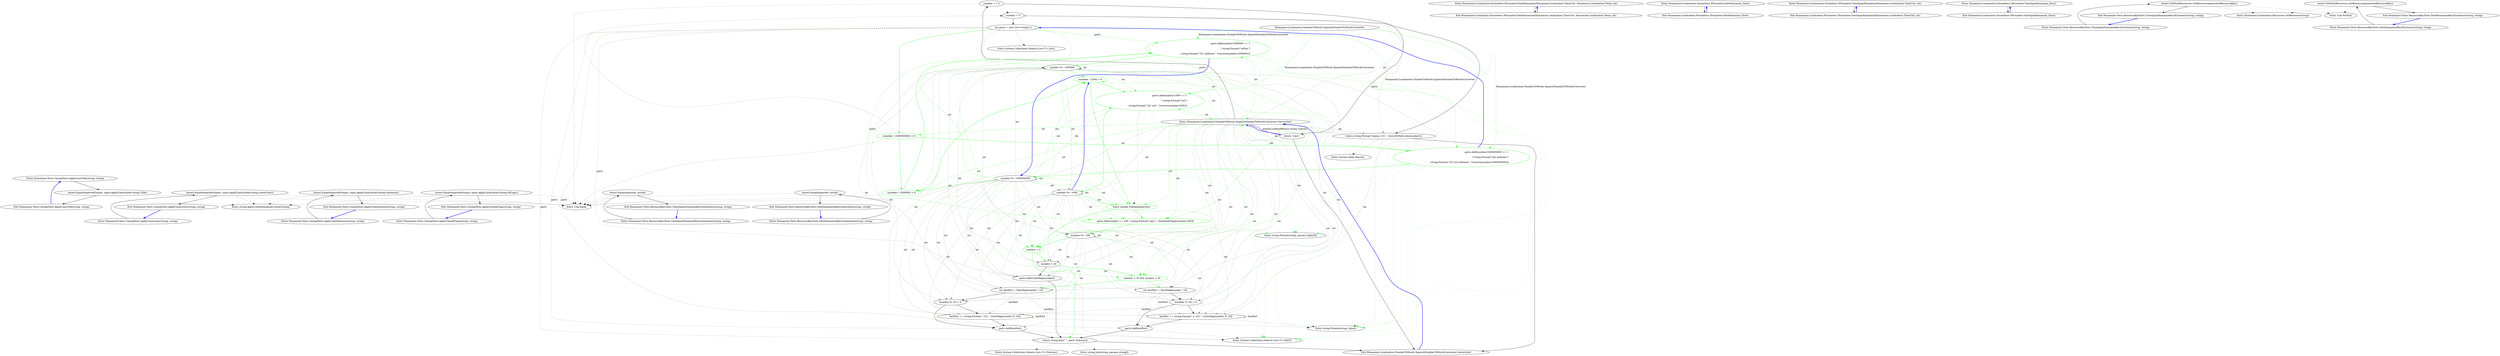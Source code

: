 digraph  {
n0 [label="Entry Humanizer.Tests.CasingTests.ApplyCaseTitle(string, string)", span="12-12", cluster="Humanizer.Tests.CasingTests.ApplyCaseTitle(string, string)"];
n1 [label="Assert.Equal(expectedOutput, input.ApplyCase(LetterCasing.Title))", span="14-14", cluster="Humanizer.Tests.CasingTests.ApplyCaseTitle(string, string)"];
n2 [label="Exit Humanizer.Tests.CasingTests.ApplyCaseTitle(string, string)", span="12-12", cluster="Humanizer.Tests.CasingTests.ApplyCaseTitle(string, string)"];
n3 [label="Entry string.ApplyCase(Humanizer.LetterCasing)", span="15-15", cluster="string.ApplyCase(Humanizer.LetterCasing)"];
n4 [label="Entry Unk.Equal", span="", cluster="Unk.Equal"];
n5 [label="Entry Humanizer.Tests.CasingTests.ApplyCaseLower(string, string)", span="22-22", cluster="Humanizer.Tests.CasingTests.ApplyCaseLower(string, string)"];
n6 [label="Assert.Equal(expectedOutput, input.ApplyCase(LetterCasing.LowerCase))", span="24-24", cluster="Humanizer.Tests.CasingTests.ApplyCaseLower(string, string)"];
n7 [label="Exit Humanizer.Tests.CasingTests.ApplyCaseLower(string, string)", span="22-22", cluster="Humanizer.Tests.CasingTests.ApplyCaseLower(string, string)"];
n8 [label="Entry Humanizer.Tests.CasingTests.ApplyCaseSentence(string, string)", span="31-31", cluster="Humanizer.Tests.CasingTests.ApplyCaseSentence(string, string)"];
n9 [label="Assert.Equal(expectedOutput, input.ApplyCase(LetterCasing.Sentence))", span="33-33", cluster="Humanizer.Tests.CasingTests.ApplyCaseSentence(string, string)"];
n10 [label="Exit Humanizer.Tests.CasingTests.ApplyCaseSentence(string, string)", span="31-31", cluster="Humanizer.Tests.CasingTests.ApplyCaseSentence(string, string)"];
n11 [label="Entry Humanizer.Tests.CasingTests.ApplyCaseAllCaps(string, string)", span="40-40", cluster="Humanizer.Tests.CasingTests.ApplyCaseAllCaps(string, string)"];
n12 [label="Assert.Equal(expectedOutput, input.ApplyCase(LetterCasing.AllCaps))", span="42-42", cluster="Humanizer.Tests.CasingTests.ApplyCaseAllCaps(string, string)"];
n13 [label="Exit Humanizer.Tests.CasingTests.ApplyCaseAllCaps(string, string)", span="40-40", cluster="Humanizer.Tests.CasingTests.ApplyCaseAllCaps(string, string)"];
m0_2 [label="Entry Humanizer.Localisation.Formatters.IFormatter.DateHumanize(Humanizer.Localisation.TimeUnit, Humanizer.Localisation.Tense, int)", span="10-10", cluster="Humanizer.Localisation.Formatters.IFormatter.DateHumanize(Humanizer.Localisation.TimeUnit, Humanizer.Localisation.Tense, int)", file="EnglishNumberToWordsConverter.cs"];
m0_3 [label="Exit Humanizer.Localisation.Formatters.IFormatter.DateHumanize(Humanizer.Localisation.TimeUnit, Humanizer.Localisation.Tense, int)", span="10-10", cluster="Humanizer.Localisation.Formatters.IFormatter.DateHumanize(Humanizer.Localisation.TimeUnit, Humanizer.Localisation.Tense, int)", file="EnglishNumberToWordsConverter.cs"];
m0_0 [label="Entry Humanizer.Localisation.Formatters.IFormatter.DateHumanize_Now()", span="9-9", cluster="Humanizer.Localisation.Formatters.IFormatter.DateHumanize_Now()", file="EnglishNumberToWordsConverter.cs"];
m0_1 [label="Exit Humanizer.Localisation.Formatters.IFormatter.DateHumanize_Now()", span="9-9", cluster="Humanizer.Localisation.Formatters.IFormatter.DateHumanize_Now()", file="EnglishNumberToWordsConverter.cs"];
m0_6 [label="Entry Humanizer.Localisation.Formatters.IFormatter.TimeSpanHumanize(Humanizer.Localisation.TimeUnit, int)", span="13-13", cluster="Humanizer.Localisation.Formatters.IFormatter.TimeSpanHumanize(Humanizer.Localisation.TimeUnit, int)", file="EnglishNumberToWordsConverter.cs"];
m0_7 [label="Exit Humanizer.Localisation.Formatters.IFormatter.TimeSpanHumanize(Humanizer.Localisation.TimeUnit, int)", span="13-13", cluster="Humanizer.Localisation.Formatters.IFormatter.TimeSpanHumanize(Humanizer.Localisation.TimeUnit, int)", file="EnglishNumberToWordsConverter.cs"];
m0_4 [label="Entry Humanizer.Localisation.Formatters.IFormatter.TimeSpanHumanize_Zero()", span="12-12", cluster="Humanizer.Localisation.Formatters.IFormatter.TimeSpanHumanize_Zero()", file="EnglishNumberToWordsConverter.cs"];
m0_5 [label="Exit Humanizer.Localisation.Formatters.IFormatter.TimeSpanHumanize_Zero()", span="12-12", cluster="Humanizer.Localisation.Formatters.IFormatter.TimeSpanHumanize_Zero()", file="EnglishNumberToWordsConverter.cs"];
m1_4 [label="Entry Humanizer.Tests.ResourceKeyTests.TimeSpanHumanizeKeysGeneration(string, string)", span="18-18", cluster="Humanizer.Tests.ResourceKeyTests.TimeSpanHumanizeKeysGeneration(string, string)", file="NumberToWordsTests.cs"];
m1_5 [label="Assert.Equal(expected, actual)", span="20-20", cluster="Humanizer.Tests.ResourceKeyTests.TimeSpanHumanizeKeysGeneration(string, string)", file="NumberToWordsTests.cs"];
m1_6 [label="Exit Humanizer.Tests.ResourceKeyTests.TimeSpanHumanizeKeysGeneration(string, string)", span="18-18", cluster="Humanizer.Tests.ResourceKeyTests.TimeSpanHumanizeKeysGeneration(string, string)", file="NumberToWordsTests.cs"];
m1_11 [label="Entry Unk.NotNull", span="", cluster="Unk.NotNull", file="NumberToWordsTests.cs"];
m1_12 [label="Entry Humanizer.Tests.ResourceKeyTests.TimeSpanHumanizeKeysExistence(string, string)", span="32-32", cluster="Humanizer.Tests.ResourceKeyTests.TimeSpanHumanizeKeysExistence(string, string)", file="NumberToWordsTests.cs"];
m1_13 [label="Assert.NotNull(Resources.GetResource(generatedResourceKey))", span="34-34", cluster="Humanizer.Tests.ResourceKeyTests.TimeSpanHumanizeKeysExistence(string, string)", file="NumberToWordsTests.cs"];
m1_14 [label="Exit Humanizer.Tests.ResourceKeyTests.TimeSpanHumanizeKeysExistence(string, string)", span="32-32", cluster="Humanizer.Tests.ResourceKeyTests.TimeSpanHumanizeKeysExistence(string, string)", file="NumberToWordsTests.cs"];
m1_0 [label="Entry Humanizer.Tests.ResourceKeyTests.DateHumanizeKeysGeneration(string, string)", span="11-11", cluster="Humanizer.Tests.ResourceKeyTests.DateHumanizeKeysGeneration(string, string)", file="NumberToWordsTests.cs"];
m1_1 [label="Assert.Equal(expected, actual)", span="13-13", cluster="Humanizer.Tests.ResourceKeyTests.DateHumanizeKeysGeneration(string, string)", file="NumberToWordsTests.cs"];
m1_2 [label="Exit Humanizer.Tests.ResourceKeyTests.DateHumanizeKeysGeneration(string, string)", span="11-11", cluster="Humanizer.Tests.ResourceKeyTests.DateHumanizeKeysGeneration(string, string)", file="NumberToWordsTests.cs"];
m1_10 [label="Entry Humanizer.Localisation.Resources.GetResource(string)", span="16-16", cluster="Humanizer.Localisation.Resources.GetResource(string)", file="NumberToWordsTests.cs"];
m1_7 [label="Entry Humanizer.Tests.ResourceKeyTests.DateHumanizeKeysExistence(string, string)", span="25-25", cluster="Humanizer.Tests.ResourceKeyTests.DateHumanizeKeysExistence(string, string)", file="NumberToWordsTests.cs"];
m1_8 [label="Assert.NotNull(Resources.GetResource(generatedResourceKey))", span="27-27", cluster="Humanizer.Tests.ResourceKeyTests.DateHumanizeKeysExistence(string, string)", file="NumberToWordsTests.cs"];
m1_9 [label="Exit Humanizer.Tests.ResourceKeyTests.DateHumanizeKeysExistence(string, string)", span="25-25", cluster="Humanizer.Tests.ResourceKeyTests.DateHumanizeKeysExistence(string, string)", file="NumberToWordsTests.cs"];
m3_32 [label="Entry System.Math.Abs(int)", span="0-0", cluster="System.Math.Abs(int)", file="SpanishNumberToWordsConverter.cs"];
m3_3 [label="number < 0", span="16-16", cluster="Humanizer.Localisation.NumberToWords.SpanishNumberToWordsConverter.Convert(int)", file="SpanishNumberToWordsConverter.cs"];
m3_34 [label="Entry System.Collections.Generic.List<T>.List()", span="0-0", cluster="System.Collections.Generic.List<T>.List()", file="SpanishNumberToWordsConverter.cs"];
m3_37 [label="Entry System.Collections.Generic.List<T>.ToArray()", span="0-0", cluster="System.Collections.Generic.List<T>.ToArray()", file="SpanishNumberToWordsConverter.cs"];
m3_11 [label="number %= 1000000", span="36-36", cluster="Humanizer.Localisation.NumberToWords.SpanishNumberToWordsConverter.Convert(int)", file="SpanishNumberToWordsConverter.cs"];
m3_36 [label="Entry System.Collections.Generic.List<T>.Add(T)", span="0-0", cluster="System.Collections.Generic.List<T>.Add(T)", file="SpanishNumberToWordsConverter.cs"];
m3_0 [label="Entry Humanizer.Localisation.NumberToWords.SpanishNumberToWordsConverter.Convert(int)", span="11-11", cluster="Humanizer.Localisation.NumberToWords.SpanishNumberToWordsConverter.Convert(int)", file="SpanishNumberToWordsConverter.cs"];
m3_1 [label="number == 0", span="13-13", cluster="Humanizer.Localisation.NumberToWords.SpanishNumberToWordsConverter.Convert(int)", file="SpanishNumberToWordsConverter.cs"];
m3_2 [label="return ''cero'';", span="14-14", cluster="Humanizer.Localisation.NumberToWords.SpanishNumberToWordsConverter.Convert(int)", file="SpanishNumberToWordsConverter.cs"];
m3_35 [label="Entry string.Format(string, params object[])", span="0-0", cluster="string.Format(string, params object[])", file="SpanishNumberToWordsConverter.cs"];
m3_38 [label="Entry string.Join(string, params string[])", span="0-0", cluster="string.Join(string, params string[])", file="SpanishNumberToWordsConverter.cs"];
m3_8 [label="number %= 1000000000", span="27-27", cluster="Humanizer.Localisation.NumberToWords.SpanishNumberToWordsConverter.Convert(int)", file="SpanishNumberToWordsConverter.cs"];
m3_9 [label="(number / 1000000) > 0", span="30-30", cluster="Humanizer.Localisation.NumberToWords.SpanishNumberToWordsConverter.Convert(int)", file="SpanishNumberToWordsConverter.cs", color=green, community=0];
m3_10 [label="parts.Add(number/1000000 == 1\r\n                    ? string.Format(''millón'')\r\n                    : string.Format(''{0} millones'', Convert(number/1000000)))", span="32-34", cluster="Humanizer.Localisation.NumberToWords.SpanishNumberToWordsConverter.Convert(int)", file="SpanishNumberToWordsConverter.cs", color=green, community=0];
m3_12 [label="(number / 1000) > 0", span="39-39", cluster="Humanizer.Localisation.NumberToWords.SpanishNumberToWordsConverter.Convert(int)", file="SpanishNumberToWordsConverter.cs", color=green, community=0];
m3_13 [label="parts.Add(number/1000 == 1\r\n                    ? string.Format(''mil'')\r\n                    : string.Format(''{0} mil'', Convert(number/1000)))", span="41-43", cluster="Humanizer.Localisation.NumberToWords.SpanishNumberToWordsConverter.Convert(int)", file="SpanishNumberToWordsConverter.cs", color=green, community=0];
m3_14 [label="number %= 1000", span="45-45", cluster="Humanizer.Localisation.NumberToWords.SpanishNumberToWordsConverter.Convert(int)", file="SpanishNumberToWordsConverter.cs"];
m3_5 [label="var parts = new List<string>()", span="19-19", cluster="Humanizer.Localisation.NumberToWords.SpanishNumberToWordsConverter.Convert(int)", file="SpanishNumberToWordsConverter.cs"];
m3_6 [label="(number / 1000000000) > 0", span="21-21", cluster="Humanizer.Localisation.NumberToWords.SpanishNumberToWordsConverter.Convert(int)", file="SpanishNumberToWordsConverter.cs", color=green, community=0];
m3_7 [label="parts.Add(number/1000000000 == 1\r\n                    ? string.Format(''mil millones'')\r\n                    : string.Format(''{0} mil millones'', Convert(number/1000000000)))", span="23-25", cluster="Humanizer.Localisation.NumberToWords.SpanishNumberToWordsConverter.Convert(int)", file="SpanishNumberToWordsConverter.cs", color=green, community=0];
m3_15 [label="Entry double.ToHeadingArrow()", span="41-41", cluster="double.ToHeadingArrow()", color=green, community=0, file="SpanishNumberToWordsConverter.cs"];
m3_16 [label="parts.Add(number == 100 ? string.Format(''cien'') : HundredsMap[(number/100)])", span="50-50", cluster="Humanizer.Localisation.NumberToWords.SpanishNumberToWordsConverter.Convert(int)", color=green, community=0, file="SpanishNumberToWordsConverter.cs"];
m3_18 [label="number > 0", span="54-54", cluster="Humanizer.Localisation.NumberToWords.SpanishNumberToWordsConverter.Convert(int)", color=green, community=0, file="SpanishNumberToWordsConverter.cs"];
m3_17 [label="number %= 100", span="51-51", cluster="Humanizer.Localisation.NumberToWords.SpanishNumberToWordsConverter.Convert(int)", file="SpanishNumberToWordsConverter.cs"];
m3_19 [label="number < 20", span="56-56", cluster="Humanizer.Localisation.NumberToWords.SpanishNumberToWordsConverter.Convert(int)", file="SpanishNumberToWordsConverter.cs"];
m3_30 [label="return string.Join('' '', parts.ToArray());", span="76-76", cluster="Humanizer.Localisation.NumberToWords.SpanishNumberToWordsConverter.Convert(int)", file="SpanishNumberToWordsConverter.cs"];
m3_21 [label="number > 20 && number < 30", span="58-58", cluster="Humanizer.Localisation.NumberToWords.SpanishNumberToWordsConverter.Convert(int)", color=green, community=0, file="SpanishNumberToWordsConverter.cs"];
m3_22 [label="var lastPart = TensMap[number / 10]", span="60-60", cluster="Humanizer.Localisation.NumberToWords.SpanishNumberToWordsConverter.Convert(int)", file="SpanishNumberToWordsConverter.cs"];
m3_26 [label="var lastPart = TensMap[number / 10]", span="68-68", cluster="Humanizer.Localisation.NumberToWords.SpanishNumberToWordsConverter.Convert(int)", file="SpanishNumberToWordsConverter.cs"];
m3_4 [label="return string.Format(''menos {0}'', Convert(Math.Abs(number)));", span="17-17", cluster="Humanizer.Localisation.NumberToWords.SpanishNumberToWordsConverter.Convert(int)", file="SpanishNumberToWordsConverter.cs"];
m3_20 [label="parts.Add(UnitsMap[number])", span="57-57", cluster="Humanizer.Localisation.NumberToWords.SpanishNumberToWordsConverter.Convert(int)", file="SpanishNumberToWordsConverter.cs"];
m3_23 [label="(number % 10) > 0", span="61-61", cluster="Humanizer.Localisation.NumberToWords.SpanishNumberToWordsConverter.Convert(int)", file="SpanishNumberToWordsConverter.cs"];
m3_24 [label="lastPart += string.Format('' {0}'', UnitsMap[number % 10])", span="62-62", cluster="Humanizer.Localisation.NumberToWords.SpanishNumberToWordsConverter.Convert(int)", file="SpanishNumberToWordsConverter.cs"];
m3_27 [label="(number % 10) > 0", span="69-69", cluster="Humanizer.Localisation.NumberToWords.SpanishNumberToWordsConverter.Convert(int)", file="SpanishNumberToWordsConverter.cs"];
m3_28 [label="lastPart += string.Format('' y {0}'', UnitsMap[number % 10])", span="70-70", cluster="Humanizer.Localisation.NumberToWords.SpanishNumberToWordsConverter.Convert(int)", file="SpanishNumberToWordsConverter.cs"];
m3_25 [label="parts.Add(lastPart)", span="64-64", cluster="Humanizer.Localisation.NumberToWords.SpanishNumberToWordsConverter.Convert(int)", file="SpanishNumberToWordsConverter.cs"];
m3_29 [label="parts.Add(lastPart)", span="72-72", cluster="Humanizer.Localisation.NumberToWords.SpanishNumberToWordsConverter.Convert(int)", file="SpanishNumberToWordsConverter.cs"];
m3_31 [label="Exit Humanizer.Localisation.NumberToWords.SpanishNumberToWordsConverter.Convert(int)", span="11-11", cluster="Humanizer.Localisation.NumberToWords.SpanishNumberToWordsConverter.Convert(int)", file="SpanishNumberToWordsConverter.cs"];
m3_33 [label="Entry string.Format(string, object)", span="0-0", cluster="string.Format(string, object)", file="SpanishNumberToWordsConverter.cs"];
m3_43 [label="Humanizer.Localisation.NumberToWords.SpanishNumberToWordsConverter", span="", file="SpanishNumberToWordsConverter.cs"];
n0 -> n1  [key=0, style=solid];
n1 -> n2  [key=0, style=solid];
n1 -> n3  [key=2, style=dotted];
n1 -> n4  [key=2, style=dotted];
n2 -> n0  [key=0, style=bold, color=blue];
n5 -> n6  [key=0, style=solid];
n6 -> n7  [key=0, style=solid];
n6 -> n3  [key=2, style=dotted];
n6 -> n4  [key=2, style=dotted];
n7 -> n5  [key=0, style=bold, color=blue];
n8 -> n9  [key=0, style=solid];
n9 -> n10  [key=0, style=solid];
n9 -> n3  [key=2, style=dotted];
n9 -> n4  [key=2, style=dotted];
n10 -> n8  [key=0, style=bold, color=blue];
n11 -> n12  [key=0, style=solid];
n12 -> n13  [key=0, style=solid];
n12 -> n3  [key=2, style=dotted];
n12 -> n4  [key=2, style=dotted];
n13 -> n11  [key=0, style=bold, color=blue];
m0_2 -> m0_3  [key=0, style=solid];
m0_3 -> m0_2  [key=0, style=bold, color=blue];
m0_0 -> m0_1  [key=0, style=solid];
m0_1 -> m0_0  [key=0, style=bold, color=blue];
m0_6 -> m0_7  [key=0, style=solid];
m0_7 -> m0_6  [key=0, style=bold, color=blue];
m0_4 -> m0_5  [key=0, style=solid];
m0_5 -> m0_4  [key=0, style=bold, color=blue];
m1_4 -> m1_5  [key=0, style=solid];
m1_5 -> m1_6  [key=0, style=solid];
m1_5 -> n4  [key=2, style=dotted];
m1_6 -> m1_4  [key=0, style=bold, color=blue];
m1_12 -> m1_13  [key=0, style=solid];
m1_13 -> m1_14  [key=0, style=solid];
m1_13 -> m1_10  [key=2, style=dotted];
m1_13 -> m1_11  [key=2, style=dotted];
m1_14 -> m1_12  [key=0, style=bold, color=blue];
m1_0 -> m1_1  [key=0, style=solid];
m1_1 -> m1_2  [key=0, style=solid];
m1_1 -> n4  [key=2, style=dotted];
m1_2 -> m1_0  [key=0, style=bold, color=blue];
m1_7 -> m1_8  [key=0, style=solid];
m1_8 -> m1_9  [key=0, style=solid];
m1_8 -> m1_10  [key=2, style=dotted];
m1_8 -> m1_11  [key=2, style=dotted];
m1_9 -> m1_7  [key=0, style=bold, color=blue];
m3_3 -> m3_5  [key=0, style=solid];
m3_3 -> m3_4  [key=0, style=solid];
m3_11 -> m3_12  [key=0, style=solid, color=green];
m3_11 -> m3_13  [key=1, style=dashed, color=green, label=int];
m3_11 -> m3_15  [key=1, style=dashed, color=green, label=int];
m3_11 -> m3_16  [key=1, style=dashed, color=green, label=int];
m3_11 -> m3_18  [key=1, style=dashed, color=green, label=int];
m3_11 -> m3_21  [key=1, style=dashed, color=green, label=int];
m3_11 -> m3_11  [key=1, style=dashed, color=darkseagreen4, label=int];
m3_11 -> m3_14  [key=1, style=dashed, color=darkseagreen4, label=int];
m3_11 -> m3_17  [key=1, style=dashed, color=darkseagreen4, label=int];
m3_11 -> m3_19  [key=1, style=dashed, color=darkseagreen4, label=int];
m3_11 -> m3_20  [key=1, style=dashed, color=darkseagreen4, label=int];
m3_11 -> m3_22  [key=1, style=dashed, color=darkseagreen4, label=int];
m3_11 -> m3_23  [key=1, style=dashed, color=darkseagreen4, label=int];
m3_11 -> m3_24  [key=1, style=dashed, color=darkseagreen4, label=int];
m3_11 -> m3_26  [key=1, style=dashed, color=darkseagreen4, label=int];
m3_11 -> m3_27  [key=1, style=dashed, color=darkseagreen4, label=int];
m3_11 -> m3_28  [key=1, style=dashed, color=darkseagreen4, label=int];
m3_0 -> m3_1  [key=0, style=solid];
m3_0 -> m3_6  [key=1, style=dashed, color=green, label=int];
m3_0 -> m3_7  [key=1, style=dashed, color=green, label=int];
m3_0 -> m3_9  [key=1, style=dashed, color=green, label=int];
m3_0 -> m3_10  [key=1, style=dashed, color=green, label=int];
m3_0 -> m3_12  [key=1, style=dashed, color=green, label=int];
m3_0 -> m3_13  [key=1, style=dashed, color=green, label=int];
m3_0 -> m3_15  [key=1, style=dashed, color=green, label=int];
m3_0 -> m3_16  [key=1, style=dashed, color=green, label=int];
m3_0 -> m3_18  [key=1, style=dashed, color=green, label=int];
m3_0 -> m3_21  [key=1, style=dashed, color=green, label=int];
m3_0 -> m3_3  [key=1, style=dashed, color=darkseagreen4, label=int];
m3_0 -> m3_4  [key=1, style=dashed, color=darkseagreen4, label=int];
m3_0 -> m3_8  [key=1, style=dashed, color=darkseagreen4, label=int];
m3_0 -> m3_11  [key=1, style=dashed, color=darkseagreen4, label=int];
m3_0 -> m3_14  [key=1, style=dashed, color=darkseagreen4, label=int];
m3_0 -> m3_17  [key=1, style=dashed, color=darkseagreen4, label=int];
m3_0 -> m3_19  [key=1, style=dashed, color=darkseagreen4, label=int];
m3_0 -> m3_20  [key=1, style=dashed, color=darkseagreen4, label=int];
m3_0 -> m3_22  [key=1, style=dashed, color=darkseagreen4, label=int];
m3_0 -> m3_23  [key=1, style=dashed, color=darkseagreen4, label=int];
m3_0 -> m3_24  [key=1, style=dashed, color=darkseagreen4, label=int];
m3_0 -> m3_26  [key=1, style=dashed, color=darkseagreen4, label=int];
m3_0 -> m3_27  [key=1, style=dashed, color=darkseagreen4, label=int];
m3_0 -> m3_28  [key=1, style=dashed, color=darkseagreen4, label=int];
m3_0 -> m3_2  [key=3, color=darkorchid, style=bold, label="method methodReturn string Convert"];
m3_1 -> m3_2  [key=0, style=solid];
m3_1 -> m3_3  [key=2, style=dotted];
m3_1 -> n4  [key=2, style=dotted];
m3_2 -> m3_0  [key=0, style=bold, color=blue];
m3_2 -> m3_31  [key=0, style=solid];
m3_8 -> m3_9  [key=0, style=solid, color=green];
m3_8 -> m3_10  [key=1, style=dashed, color=green, label=int];
m3_8 -> m3_12  [key=1, style=dashed, color=green, label=int];
m3_8 -> m3_13  [key=1, style=dashed, color=green, label=int];
m3_8 -> m3_15  [key=1, style=dashed, color=green, label=int];
m3_8 -> m3_16  [key=1, style=dashed, color=green, label=int];
m3_8 -> m3_18  [key=1, style=dashed, color=green, label=int];
m3_8 -> m3_21  [key=1, style=dashed, color=green, label=int];
m3_8 -> m3_8  [key=1, style=dashed, color=darkseagreen4, label=int];
m3_8 -> m3_11  [key=1, style=dashed, color=darkseagreen4, label=int];
m3_8 -> m3_14  [key=1, style=dashed, color=darkseagreen4, label=int];
m3_8 -> m3_17  [key=1, style=dashed, color=darkseagreen4, label=int];
m3_8 -> m3_19  [key=1, style=dashed, color=darkseagreen4, label=int];
m3_8 -> m3_20  [key=1, style=dashed, color=darkseagreen4, label=int];
m3_8 -> m3_22  [key=1, style=dashed, color=darkseagreen4, label=int];
m3_8 -> m3_23  [key=1, style=dashed, color=darkseagreen4, label=int];
m3_8 -> m3_24  [key=1, style=dashed, color=darkseagreen4, label=int];
m3_8 -> m3_26  [key=1, style=dashed, color=darkseagreen4, label=int];
m3_8 -> m3_27  [key=1, style=dashed, color=darkseagreen4, label=int];
m3_8 -> m3_28  [key=1, style=dashed, color=darkseagreen4, label=int];
m3_9 -> m3_10  [key=0, style=solid, color=green];
m3_9 -> m3_11  [key=2, style=dotted];
m3_9 -> n4  [key=2, style=dotted];
m3_9 -> m3_12  [key=0, style=solid, color=green];
m3_10 -> m3_8  [key=0, style=bold, color=blue];
m3_10 -> m3_11  [key=0, style=solid, color=green];
m3_10 -> m3_35  [key=2, style=dotted, color=green];
m3_10 -> m3_0  [key=2, style=dotted, color=green];
m3_10 -> m3_33  [key=2, style=dotted, color=green];
m3_10 -> m3_36  [key=2, style=dotted, color=green];
m3_12 -> m3_13  [key=0, style=solid, color=green];
m3_12 -> m3_15  [key=0, style=solid, color=green];
m3_13 -> m3_14  [key=0, style=solid, color=green];
m3_13 -> m3_15  [key=2, style=dotted];
m3_13 -> n4  [key=2, style=dotted];
m3_13 -> m3_35  [key=2, style=dotted, color=green];
m3_13 -> m3_0  [key=2, style=dotted, color=green];
m3_13 -> m3_33  [key=2, style=dotted, color=green];
m3_13 -> m3_36  [key=2, style=dotted, color=green];
m3_14 -> m3_12  [key=0, style=bold, color=blue];
m3_14 -> m3_15  [key=0, style=solid, color=green];
m3_14 -> m3_16  [key=1, style=dashed, color=green, label=int];
m3_14 -> m3_18  [key=1, style=dashed, color=green, label=int];
m3_14 -> m3_21  [key=1, style=dashed, color=green, label=int];
m3_14 -> m3_14  [key=1, style=dashed, color=darkseagreen4, label=int];
m3_14 -> m3_17  [key=1, style=dashed, color=darkseagreen4, label=int];
m3_14 -> m3_19  [key=1, style=dashed, color=darkseagreen4, label=int];
m3_14 -> m3_20  [key=1, style=dashed, color=darkseagreen4, label=int];
m3_14 -> m3_22  [key=1, style=dashed, color=darkseagreen4, label=int];
m3_14 -> m3_23  [key=1, style=dashed, color=darkseagreen4, label=int];
m3_14 -> m3_24  [key=1, style=dashed, color=darkseagreen4, label=int];
m3_14 -> m3_26  [key=1, style=dashed, color=darkseagreen4, label=int];
m3_14 -> m3_27  [key=1, style=dashed, color=darkseagreen4, label=int];
m3_14 -> m3_28  [key=1, style=dashed, color=darkseagreen4, label=int];
m3_5 -> m3_6  [key=0, style=solid, color=green];
m3_5 -> m3_7  [key=1, style=dashed, color=green, label=parts];
m3_5 -> m3_10  [key=1, style=dashed, color=green, label=parts];
m3_5 -> m3_13  [key=1, style=dashed, color=green, label=parts];
m3_5 -> m3_16  [key=1, style=dashed, color=green, label=parts];
m3_5 -> m3_34  [key=2, style=dotted];
m3_5 -> m3_20  [key=1, style=dashed, color=darkseagreen4, label=parts];
m3_5 -> m3_25  [key=1, style=dashed, color=darkseagreen4, label=parts];
m3_5 -> m3_29  [key=1, style=dashed, color=darkseagreen4, label=parts];
m3_5 -> m3_30  [key=1, style=dashed, color=darkseagreen4, label=parts];
m3_6 -> m3_7  [key=0, style=solid, color=green];
m3_6 -> m3_3  [key=2, style=dotted];
m3_6 -> n4  [key=2, style=dotted];
m3_6 -> m3_9  [key=0, style=solid, color=green];
m3_7 -> m3_5  [key=0, style=bold, color=blue];
m3_7 -> m3_8  [key=0, style=solid, color=green];
m3_7 -> m3_35  [key=2, style=dotted, color=green];
m3_7 -> m3_0  [key=2, style=dotted, color=green];
m3_7 -> m3_33  [key=2, style=dotted, color=green];
m3_7 -> m3_36  [key=2, style=dotted, color=green];
m3_15 -> m3_16  [key=0, style=solid, color=green];
m3_15 -> m3_18  [key=0, style=solid, color=green];
m3_16 -> m3_17  [key=0, style=solid, color=green];
m3_16 -> m3_35  [key=2, style=dotted, color=green];
m3_16 -> m3_36  [key=2, style=dotted, color=green];
m3_18 -> m3_19  [key=0, style=solid, color=green];
m3_18 -> m3_30  [key=0, style=solid, color=green];
m3_17 -> m3_18  [key=0, style=solid, color=green];
m3_17 -> m3_21  [key=1, style=dashed, color=green, label=int];
m3_17 -> m3_17  [key=1, style=dashed, color=darkseagreen4, label=int];
m3_17 -> m3_19  [key=1, style=dashed, color=darkseagreen4, label=int];
m3_17 -> m3_20  [key=1, style=dashed, color=darkseagreen4, label=int];
m3_17 -> m3_22  [key=1, style=dashed, color=darkseagreen4, label=int];
m3_17 -> m3_23  [key=1, style=dashed, color=darkseagreen4, label=int];
m3_17 -> m3_24  [key=1, style=dashed, color=darkseagreen4, label=int];
m3_17 -> m3_26  [key=1, style=dashed, color=darkseagreen4, label=int];
m3_17 -> m3_27  [key=1, style=dashed, color=darkseagreen4, label=int];
m3_17 -> m3_28  [key=1, style=dashed, color=darkseagreen4, label=int];
m3_19 -> m3_21  [key=0, style=solid, color=green];
m3_19 -> m3_20  [key=0, style=solid];
m3_30 -> m3_31  [key=0, style=solid];
m3_30 -> m3_37  [key=2, style=dotted];
m3_30 -> m3_38  [key=2, style=dotted];
m3_21 -> m3_22  [key=0, style=solid, color=green];
m3_21 -> m3_26  [key=0, style=solid, color=green];
m3_22 -> m3_23  [key=0, style=solid];
m3_22 -> m3_24  [key=1, style=dashed, color=darkseagreen4, label=lastPart];
m3_22 -> m3_25  [key=1, style=dashed, color=darkseagreen4, label=lastPart];
m3_26 -> m3_27  [key=0, style=solid];
m3_26 -> m3_28  [key=1, style=dashed, color=darkseagreen4, label=lastPart];
m3_26 -> m3_29  [key=1, style=dashed, color=darkseagreen4, label=lastPart];
m3_4 -> m3_0  [key=2, style=dotted];
m3_4 -> m3_33  [key=2, style=dotted];
m3_4 -> m3_31  [key=0, style=solid];
m3_4 -> m3_32  [key=2, style=dotted];
m3_20 -> m3_36  [key=2, style=dotted];
m3_20 -> m3_30  [key=0, style=solid];
m3_23 -> m3_24  [key=0, style=solid];
m3_23 -> m3_25  [key=0, style=solid];
m3_24 -> m3_33  [key=2, style=dotted];
m3_24 -> m3_24  [key=1, style=dashed, color=darkseagreen4, label=lastPart];
m3_24 -> m3_25  [key=0, style=solid];
m3_27 -> m3_28  [key=0, style=solid];
m3_27 -> m3_29  [key=0, style=solid];
m3_28 -> m3_33  [key=2, style=dotted];
m3_28 -> m3_28  [key=1, style=dashed, color=darkseagreen4, label=lastPart];
m3_28 -> m3_29  [key=0, style=solid];
m3_25 -> m3_36  [key=2, style=dotted];
m3_25 -> m3_30  [key=0, style=solid];
m3_29 -> m3_36  [key=2, style=dotted];
m3_29 -> m3_30  [key=0, style=solid];
m3_31 -> m3_0  [key=0, style=bold, color=blue];
m3_43 -> m3_7  [key=1, style=dashed, color=green, label="Humanizer.Localisation.NumberToWords.SpanishNumberToWordsConverter"];
m3_43 -> m3_10  [key=1, style=dashed, color=green, label="Humanizer.Localisation.NumberToWords.SpanishNumberToWordsConverter"];
m3_43 -> m3_13  [key=1, style=dashed, color=green, label="Humanizer.Localisation.NumberToWords.SpanishNumberToWordsConverter"];
m3_43 -> m3_4  [key=1, style=dashed, color=darkseagreen4, label="Humanizer.Localisation.NumberToWords.SpanishNumberToWordsConverter"];
}
